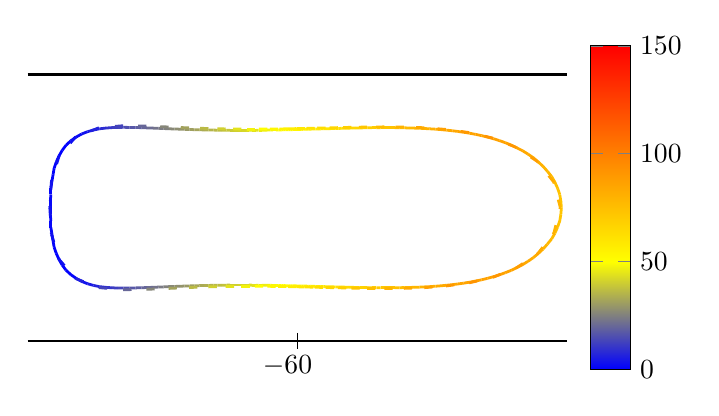 \begin{tikzpicture}[scale=1.0]

\begin{axis}[
  hide axis,
  axis equal image,
  xmin = -65,
  xmax = -55,
  ymin = -3.0,
  ymax = +3.0,
  xtick = \empty,
  ytick = \empty,
  colorbar,
]

\addplot[line width=1pt,mesh,point meta=explicit,point meta min = 0, point meta max = 150]coordinates{
(-6.001e+01,1.449e+00) [5.316e+01]
(-6.005e+01,1.448e+00) [5.269e+01]
(-6.009e+01,1.447e+00) [5.223e+01]
(-6.013e+01,1.446e+00) [5.176e+01]
(-6.017e+01,1.445e+00) [5.128e+01]
(-6.022e+01,1.444e+00) [5.08e+01]
(-6.026e+01,1.443e+00) [5.031e+01]
(-6.03e+01,1.442e+00) [4.98e+01]
(-6.035e+01,1.441e+00) [4.929e+01]
(-6.04e+01,1.44e+00) [4.876e+01]
(-6.045e+01,1.44e+00) [4.821e+01]
(-6.05e+01,1.439e+00) [4.764e+01]
(-6.055e+01,1.438e+00) [4.706e+01]
(-6.06e+01,1.437e+00) [4.646e+01]
(-6.066e+01,1.436e+00) [4.584e+01]
(-6.072e+01,1.436e+00) [4.52e+01]
(-6.077e+01,1.435e+00) [4.453e+01]
(-6.084e+01,1.435e+00) [4.385e+01]
(-6.09e+01,1.434e+00) [4.314e+01]
(-6.096e+01,1.434e+00) [4.241e+01]
(-6.103e+01,1.434e+00) [4.166e+01]
(-6.11e+01,1.434e+00) [4.088e+01]
(-6.117e+01,1.434e+00) [4.008e+01]
(-6.125e+01,1.434e+00) [3.925e+01]
(-6.132e+01,1.435e+00) [3.84e+01]
(-6.14e+01,1.436e+00) [3.752e+01]
(-6.148e+01,1.437e+00) [3.662e+01]
(-6.156e+01,1.438e+00) [3.569e+01]
(-6.165e+01,1.44e+00) [3.473e+01]
(-6.173e+01,1.441e+00) [3.374e+01]
(-6.182e+01,1.444e+00) [3.272e+01]
(-6.191e+01,1.446e+00) [3.168e+01]
(-6.2e+01,1.449e+00) [3.059e+01]
(-6.209e+01,1.452e+00) [2.948e+01]
(-6.218e+01,1.455e+00) [2.833e+01]
(-6.228e+01,1.459e+00) [2.715e+01]
(-6.238e+01,1.462e+00) [2.593e+01]
(-6.248e+01,1.467e+00) [2.467e+01]
(-6.258e+01,1.471e+00) [2.337e+01]
(-6.268e+01,1.475e+00) [2.203e+01]
(-6.279e+01,1.479e+00) [2.064e+01]
(-6.289e+01,1.483e+00) [1.92e+01]
(-6.3e+01,1.486e+00) [1.771e+01]
(-6.311e+01,1.488e+00) [1.617e+01]
(-6.322e+01,1.489e+00) [1.457e+01]
(-6.333e+01,1.488e+00) [1.292e+01]
(-6.344e+01,1.484e+00) [1.121e+01]
(-6.355e+01,1.476e+00) [9.469e+00]
(-6.367e+01,1.462e+00) [7.706e+00]
(-6.378e+01,1.44e+00) [5.965e+00]
(-6.389e+01,1.409e+00) [4.309e+00]
(-6.4e+01,1.366e+00) [2.823e+00]
(-6.41e+01,1.31e+00) [1.599e+00]
(-6.42e+01,1.241e+00) [7.1e-01]
(-6.429e+01,1.157e+00) [1.848e-01]
(-6.436e+01,1.063e+00) [-8.195e-03]
(-6.442e+01,9.583e-01) [5.252e-02]
(-6.447e+01,8.47e-01) [2.71e-01]
(-6.451e+01,7.309e-01) [5.614e-01]
(-6.453e+01,6.117e-01) [8.609e-01]
(-6.455e+01,4.907e-01) [1.131e+00]
(-6.457e+01,3.686e-01) [1.351e+00]
(-6.457e+01,2.46e-01) [1.511e+00]
(-6.458e+01,1.231e-01) [1.608e+00]
(-6.458e+01,-2.789e-09) [1.64e+00]
(-6.458e+01,-1.231e-01) [1.608e+00]
(-6.457e+01,-2.46e-01) [1.511e+00]
(-6.457e+01,-3.686e-01) [1.351e+00]
(-6.455e+01,-4.907e-01) [1.131e+00]
(-6.453e+01,-6.117e-01) [8.609e-01]
(-6.451e+01,-7.309e-01) [5.614e-01]
(-6.447e+01,-8.47e-01) [2.71e-01]
(-6.442e+01,-9.583e-01) [5.252e-02]
(-6.436e+01,-1.063e+00) [-8.195e-03]
(-6.429e+01,-1.157e+00) [1.848e-01]
(-6.42e+01,-1.241e+00) [7.1e-01]
(-6.41e+01,-1.31e+00) [1.599e+00]
(-6.4e+01,-1.366e+00) [2.823e+00]
(-6.389e+01,-1.409e+00) [4.309e+00]
(-6.378e+01,-1.44e+00) [5.965e+00]
(-6.367e+01,-1.462e+00) [7.706e+00]
(-6.355e+01,-1.476e+00) [9.469e+00]
(-6.344e+01,-1.484e+00) [1.121e+01]
(-6.333e+01,-1.488e+00) [1.292e+01]
(-6.322e+01,-1.489e+00) [1.457e+01]
(-6.311e+01,-1.488e+00) [1.617e+01]
(-6.3e+01,-1.486e+00) [1.771e+01]
(-6.289e+01,-1.483e+00) [1.92e+01]
(-6.279e+01,-1.479e+00) [2.064e+01]
(-6.268e+01,-1.475e+00) [2.203e+01]
(-6.258e+01,-1.471e+00) [2.337e+01]
(-6.248e+01,-1.467e+00) [2.467e+01]
(-6.238e+01,-1.462e+00) [2.593e+01]
(-6.228e+01,-1.459e+00) [2.715e+01]
(-6.218e+01,-1.455e+00) [2.833e+01]
(-6.209e+01,-1.452e+00) [2.948e+01]
(-6.2e+01,-1.449e+00) [3.059e+01]
(-6.191e+01,-1.446e+00) [3.168e+01]
(-6.182e+01,-1.444e+00) [3.272e+01]
(-6.173e+01,-1.441e+00) [3.374e+01]
(-6.165e+01,-1.44e+00) [3.473e+01]
(-6.156e+01,-1.438e+00) [3.569e+01]
(-6.148e+01,-1.437e+00) [3.662e+01]
(-6.14e+01,-1.436e+00) [3.752e+01]
(-6.132e+01,-1.435e+00) [3.84e+01]
(-6.125e+01,-1.434e+00) [3.925e+01]
(-6.117e+01,-1.434e+00) [4.008e+01]
(-6.11e+01,-1.434e+00) [4.088e+01]
(-6.103e+01,-1.434e+00) [4.166e+01]
(-6.096e+01,-1.434e+00) [4.241e+01]
(-6.09e+01,-1.434e+00) [4.314e+01]
(-6.084e+01,-1.435e+00) [4.385e+01]
(-6.077e+01,-1.435e+00) [4.453e+01]
(-6.072e+01,-1.436e+00) [4.52e+01]
(-6.066e+01,-1.436e+00) [4.584e+01]
(-6.06e+01,-1.437e+00) [4.646e+01]
(-6.055e+01,-1.438e+00) [4.706e+01]
(-6.05e+01,-1.439e+00) [4.764e+01]
(-6.045e+01,-1.44e+00) [4.821e+01]
(-6.04e+01,-1.44e+00) [4.876e+01]
(-6.035e+01,-1.441e+00) [4.929e+01]
(-6.03e+01,-1.442e+00) [4.98e+01]
(-6.026e+01,-1.443e+00) [5.031e+01]
(-6.022e+01,-1.444e+00) [5.08e+01]
(-6.017e+01,-1.445e+00) [5.128e+01]
(-6.013e+01,-1.446e+00) [5.176e+01]
(-6.009e+01,-1.447e+00) [5.223e+01]
(-6.005e+01,-1.448e+00) [5.269e+01]
(-6.001e+01,-1.449e+00) [5.316e+01]
(-5.997e+01,-1.45e+00) [5.362e+01]
(-5.993e+01,-1.451e+00) [5.409e+01]
(-5.989e+01,-1.452e+00) [5.456e+01]
(-5.984e+01,-1.453e+00) [5.504e+01]
(-5.98e+01,-1.454e+00) [5.553e+01]
(-5.976e+01,-1.456e+00) [5.603e+01]
(-5.971e+01,-1.457e+00) [5.655e+01]
(-5.967e+01,-1.458e+00) [5.708e+01]
(-5.962e+01,-1.459e+00) [5.763e+01]
(-5.957e+01,-1.461e+00) [5.82e+01]
(-5.952e+01,-1.462e+00) [5.878e+01]
(-5.947e+01,-1.463e+00) [5.939e+01]
(-5.942e+01,-1.465e+00) [6.002e+01]
(-5.936e+01,-1.466e+00) [6.067e+01]
(-5.93e+01,-1.468e+00) [6.135e+01]
(-5.924e+01,-1.469e+00) [6.205e+01]
(-5.918e+01,-1.471e+00) [6.277e+01]
(-5.912e+01,-1.472e+00) [6.351e+01]
(-5.905e+01,-1.474e+00) [6.428e+01]
(-5.899e+01,-1.476e+00) [6.508e+01]
(-5.892e+01,-1.477e+00) [6.59e+01]
(-5.885e+01,-1.478e+00) [6.674e+01]
(-5.877e+01,-1.48e+00) [6.761e+01]
(-5.87e+01,-1.481e+00) [6.849e+01]
(-5.862e+01,-1.482e+00) [6.94e+01]
(-5.854e+01,-1.482e+00) [7.032e+01]
(-5.846e+01,-1.483e+00) [7.127e+01]
(-5.838e+01,-1.483e+00) [7.222e+01]
(-5.829e+01,-1.483e+00) [7.319e+01]
(-5.82e+01,-1.483e+00) [7.417e+01]
(-5.811e+01,-1.482e+00) [7.516e+01]
(-5.802e+01,-1.48e+00) [7.614e+01]
(-5.793e+01,-1.478e+00) [7.712e+01]
(-5.784e+01,-1.475e+00) [7.81e+01]
(-5.774e+01,-1.472e+00) [7.906e+01]
(-5.764e+01,-1.467e+00) [8.0e+01]
(-5.755e+01,-1.462e+00) [8.091e+01]
(-5.744e+01,-1.455e+00) [8.178e+01]
(-5.734e+01,-1.447e+00) [8.261e+01]
(-5.724e+01,-1.437e+00) [8.339e+01]
(-5.713e+01,-1.426e+00) [8.41e+01]
(-5.703e+01,-1.413e+00) [8.474e+01]
(-5.692e+01,-1.398e+00) [8.53e+01]
(-5.681e+01,-1.38e+00) [8.576e+01]
(-5.67e+01,-1.359e+00) [8.611e+01]
(-5.659e+01,-1.336e+00) [8.636e+01]
(-5.648e+01,-1.309e+00) [8.648e+01]
(-5.637e+01,-1.279e+00) [8.646e+01]
(-5.626e+01,-1.244e+00) [8.63e+01]
(-5.615e+01,-1.205e+00) [8.6e+01]
(-5.604e+01,-1.161e+00) [8.554e+01]
(-5.594e+01,-1.111e+00) [8.493e+01]
(-5.583e+01,-1.056e+00) [8.416e+01]
(-5.573e+01,-9.941e-01) [8.323e+01]
(-5.563e+01,-9.254e-01) [8.216e+01]
(-5.554e+01,-8.496e-01) [8.095e+01]
(-5.545e+01,-7.664e-01) [7.963e+01]
(-5.537e+01,-6.756e-01) [7.824e+01]
(-5.529e+01,-5.774e-01) [7.684e+01]
(-5.523e+01,-4.721e-01) [7.55e+01]
(-5.518e+01,-3.604e-01) [7.431e+01]
(-5.514e+01,-2.435e-01) [7.337e+01]
(-5.512e+01,-1.227e-01) [7.276e+01]
(-5.511e+01,2.876e-09) [7.255e+01]
(-5.512e+01,1.227e-01) [7.276e+01]
(-5.514e+01,2.435e-01) [7.337e+01]
(-5.518e+01,3.604e-01) [7.431e+01]
(-5.523e+01,4.721e-01) [7.55e+01]
(-5.529e+01,5.774e-01) [7.684e+01]
(-5.537e+01,6.756e-01) [7.824e+01]
(-5.545e+01,7.664e-01) [7.963e+01]
(-5.554e+01,8.496e-01) [8.095e+01]
(-5.563e+01,9.254e-01) [8.216e+01]
(-5.573e+01,9.941e-01) [8.323e+01]
(-5.583e+01,1.056e+00) [8.416e+01]
(-5.594e+01,1.111e+00) [8.493e+01]
(-5.604e+01,1.161e+00) [8.554e+01]
(-5.615e+01,1.205e+00) [8.6e+01]
(-5.626e+01,1.244e+00) [8.63e+01]
(-5.637e+01,1.279e+00) [8.646e+01]
(-5.648e+01,1.309e+00) [8.648e+01]
(-5.659e+01,1.336e+00) [8.636e+01]
(-5.67e+01,1.359e+00) [8.611e+01]
(-5.681e+01,1.38e+00) [8.576e+01]
(-5.692e+01,1.398e+00) [8.53e+01]
(-5.703e+01,1.413e+00) [8.474e+01]
(-5.713e+01,1.426e+00) [8.41e+01]
(-5.724e+01,1.437e+00) [8.339e+01]
(-5.734e+01,1.447e+00) [8.261e+01]
(-5.744e+01,1.455e+00) [8.178e+01]
(-5.755e+01,1.462e+00) [8.091e+01]
(-5.764e+01,1.467e+00) [8.0e+01]
(-5.774e+01,1.472e+00) [7.906e+01]
(-5.784e+01,1.475e+00) [7.81e+01]
(-5.793e+01,1.478e+00) [7.712e+01]
(-5.802e+01,1.48e+00) [7.614e+01]
(-5.811e+01,1.482e+00) [7.516e+01]
(-5.82e+01,1.483e+00) [7.417e+01]
(-5.829e+01,1.483e+00) [7.319e+01]
(-5.838e+01,1.483e+00) [7.222e+01]
(-5.846e+01,1.483e+00) [7.127e+01]
(-5.854e+01,1.482e+00) [7.032e+01]
(-5.862e+01,1.482e+00) [6.94e+01]
(-5.87e+01,1.481e+00) [6.849e+01]
(-5.877e+01,1.48e+00) [6.761e+01]
(-5.885e+01,1.478e+00) [6.674e+01]
(-5.892e+01,1.477e+00) [6.59e+01]
(-5.899e+01,1.476e+00) [6.508e+01]
(-5.905e+01,1.474e+00) [6.428e+01]
(-5.912e+01,1.472e+00) [6.351e+01]
(-5.918e+01,1.471e+00) [6.277e+01]
(-5.924e+01,1.469e+00) [6.205e+01]
(-5.93e+01,1.468e+00) [6.135e+01]
(-5.936e+01,1.466e+00) [6.067e+01]
(-5.942e+01,1.465e+00) [6.002e+01]
(-5.947e+01,1.463e+00) [5.939e+01]
(-5.952e+01,1.462e+00) [5.878e+01]
(-5.957e+01,1.461e+00) [5.82e+01]
(-5.962e+01,1.459e+00) [5.763e+01]
(-5.967e+01,1.458e+00) [5.708e+01]
(-5.971e+01,1.457e+00) [5.655e+01]
(-5.976e+01,1.456e+00) [5.603e+01]
(-5.98e+01,1.454e+00) [5.553e+01]
(-5.984e+01,1.453e+00) [5.504e+01]
(-5.989e+01,1.452e+00) [5.456e+01]
(-5.993e+01,1.451e+00) [5.409e+01]
(-5.997e+01,1.45e+00) [5.362e+01]
(-6.001e+01,1.449e+00) [5.316e+01]
};

\addplot[line width=1pt,loosely dashed,mesh,point meta=explicit,point meta min = 0, point meta max = 150]coordinates{
(-6.002e+01,1.466e+00) [5.808e+01]
(-6.018e+01,1.462e+00) [5.614e+01]
(-6.036e+01,1.459e+00) [5.406e+01]
(-6.056e+01,1.457e+00) [5.174e+01]
(-6.079e+01,1.456e+00) [4.909e+01]
(-6.104e+01,1.456e+00) [4.606e+01]
(-6.133e+01,1.46e+00) [4.261e+01]
(-6.165e+01,1.467e+00) [3.869e+01]
(-6.201e+01,1.479e+00) [3.424e+01]
(-6.239e+01,1.496e+00) [2.919e+01]
(-6.28e+01,1.513e+00) [2.342e+01]
(-6.323e+01,1.52e+00) [1.683e+01]
(-6.368e+01,1.481e+00) [9.597e+00]
(-6.411e+01,1.313e+00) [3.638e+00]
(-6.442e+01,9.558e-01) [2.312e+00]
(-6.456e+01,4.902e-01) [3.408e+00]
(-6.459e+01,6.062e-10) [3.937e+00]
(-6.456e+01,-4.902e-01) [3.408e+00]
(-6.442e+01,-9.558e-01) [2.312e+00]
(-6.411e+01,-1.313e+00) [3.638e+00]
(-6.368e+01,-1.481e+00) [9.597e+00]
(-6.323e+01,-1.52e+00) [1.683e+01]
(-6.28e+01,-1.513e+00) [2.342e+01]
(-6.239e+01,-1.496e+00) [2.919e+01]
(-6.201e+01,-1.479e+00) [3.424e+01]
(-6.165e+01,-1.467e+00) [3.869e+01]
(-6.133e+01,-1.46e+00) [4.261e+01]
(-6.104e+01,-1.456e+00) [4.606e+01]
(-6.079e+01,-1.456e+00) [4.909e+01]
(-6.056e+01,-1.457e+00) [5.174e+01]
(-6.036e+01,-1.459e+00) [5.406e+01]
(-6.018e+01,-1.462e+00) [5.614e+01]
(-6.002e+01,-1.466e+00) [5.808e+01]
(-5.986e+01,-1.469e+00) [6.003e+01]
(-5.968e+01,-1.474e+00) [6.214e+01]
(-5.948e+01,-1.479e+00) [6.452e+01]
(-5.925e+01,-1.484e+00) [6.725e+01]
(-5.9e+01,-1.49e+00) [7.036e+01]
(-5.871e+01,-1.495e+00) [7.386e+01]
(-5.839e+01,-1.498e+00) [7.767e+01]
(-5.803e+01,-1.495e+00) [8.166e+01]
(-5.765e+01,-1.482e+00) [8.557e+01]
(-5.725e+01,-1.451e+00) [8.898e+01]
(-5.682e+01,-1.393e+00) [9.131e+01]
(-5.638e+01,-1.29e+00) [9.191e+01]
(-5.595e+01,-1.119e+00) [9.021e+01]
(-5.555e+01,-8.534e-01) [8.608e+01]
(-5.525e+01,-4.728e-01) [8.059e+01]
(-5.513e+01,4.145e-10) [7.768e+01]
(-5.525e+01,4.728e-01) [8.059e+01]
(-5.555e+01,8.534e-01) [8.608e+01]
(-5.595e+01,1.119e+00) [9.021e+01]
(-5.638e+01,1.29e+00) [9.191e+01]
(-5.682e+01,1.393e+00) [9.131e+01]
(-5.725e+01,1.451e+00) [8.898e+01]
(-5.765e+01,1.482e+00) [8.557e+01]
(-5.803e+01,1.495e+00) [8.166e+01]
(-5.839e+01,1.498e+00) [7.767e+01]
(-5.871e+01,1.495e+00) [7.386e+01]
(-5.9e+01,1.49e+00) [7.036e+01]
(-5.925e+01,1.484e+00) [6.725e+01]
(-5.948e+01,1.479e+00) [6.452e+01]
(-5.968e+01,1.474e+00) [6.214e+01]
(-5.986e+01,1.469e+00) [6.003e+01]
(-6.002e+01,1.466e+00) [5.808e+01]
};

\addplot[black,line width=1pt] coordinates{
  (-65,-2.47)
  (-55,-2.47)
};

\addplot[black,line width=1pt] coordinates{
  (-65,+2.47)
  (-55,+2.47)
};

\addplot[black,line width=0.2pt] coordinates{
  (-60,-2.32)
  (-60,-2.62)
};

\end{axis}

\node at (3.30,0.05) {$-60$};


\end{tikzpicture}
